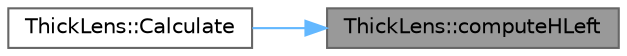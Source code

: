digraph "ThickLens::computeHLeft"
{
 // LATEX_PDF_SIZE
  bgcolor="transparent";
  edge [fontname=Helvetica,fontsize=10,labelfontname=Helvetica,labelfontsize=10];
  node [fontname=Helvetica,fontsize=10,shape=box,height=0.2,width=0.4];
  rankdir="RL";
  Node1 [id="Node000001",label="ThickLens::computeHLeft",height=0.2,width=0.4,color="gray40", fillcolor="grey60", style="filled", fontcolor="black",tooltip="Computes the height of the left principal plane."];
  Node1 -> Node2 [id="edge1_Node000001_Node000002",dir="back",color="steelblue1",style="solid",tooltip=" "];
  Node2 [id="Node000002",label="ThickLens::Calculate",height=0.2,width=0.4,color="grey40", fillcolor="white", style="filled",URL="$classThickLens.html#ab9908633ff93699c3a6b14606c9d1d12",tooltip="Calculates the image formed by the thick lens for a given object."];
}
